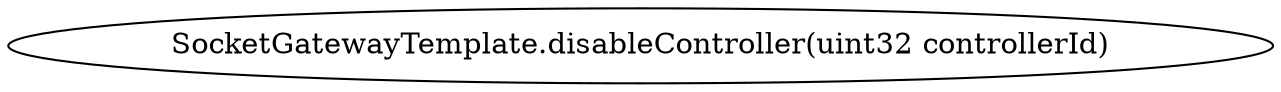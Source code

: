 digraph "" {
	graph [bb="0,0,513.34,36"];
	node [label="\N"];
	"SocketGatewayTemplate.disableController(uint32 controllerId)"	 [height=0.5,
		pos="256.67,18",
		width=7.1297];
}
